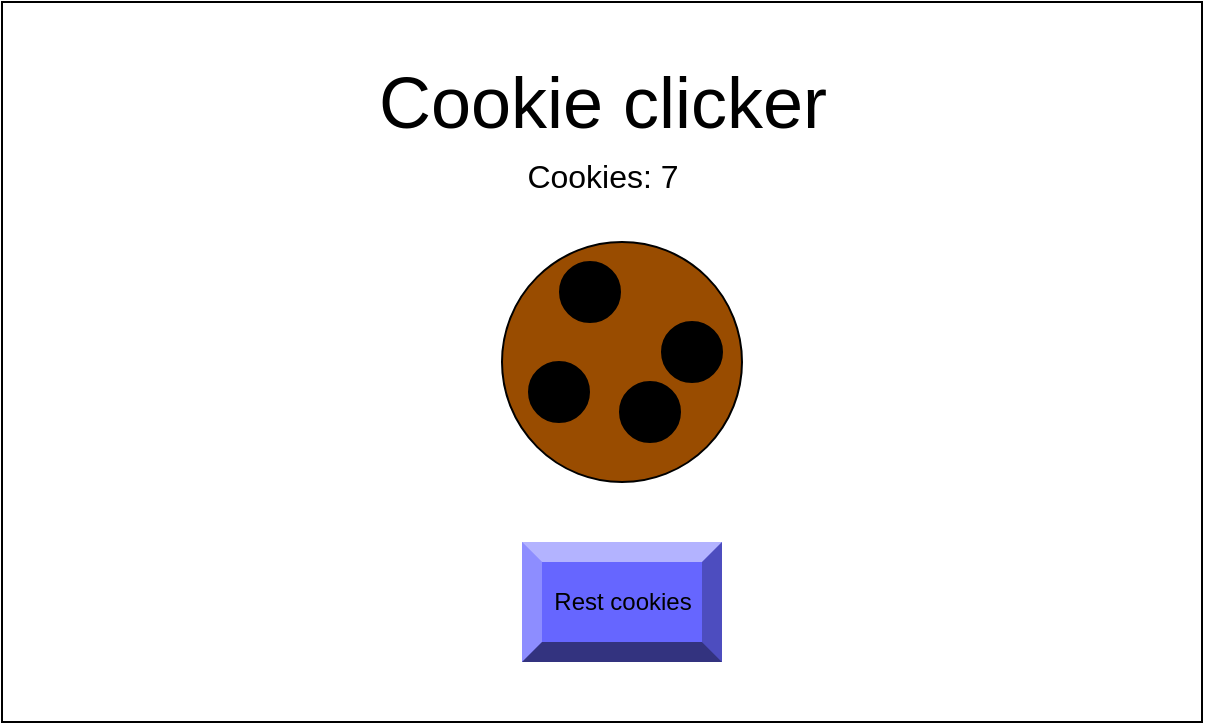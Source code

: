 <mxfile>
    <diagram id="hLKYGfaXL3Q-xC6W0wQX" name="Page-1">
        <mxGraphModel dx="912" dy="562" grid="1" gridSize="10" guides="1" tooltips="1" connect="1" arrows="1" fold="1" page="1" pageScale="1" pageWidth="827" pageHeight="1169" math="0" shadow="0">
            <root>
                <mxCell id="0"/>
                <mxCell id="1" parent="0"/>
                <mxCell id="2" value="&lt;font style=&quot;font-size: 36px&quot;&gt;Cookie clicker&lt;/font&gt;" style="text;html=1;align=center;verticalAlign=middle;resizable=0;points=[];autosize=1;strokeColor=none;fillColor=none;" vertex="1" parent="1">
                    <mxGeometry x="260" y="55" width="240" height="30" as="geometry"/>
                </mxCell>
                <mxCell id="3" value="" style="ellipse;whiteSpace=wrap;html=1;aspect=fixed;fontSize=36;strokeColor=#000000;fillColor=#994C00;" vertex="1" parent="1">
                    <mxGeometry x="330" y="140" width="120" height="120" as="geometry"/>
                </mxCell>
                <mxCell id="4" value="" style="ellipse;whiteSpace=wrap;html=1;aspect=fixed;fontSize=36;strokeColor=#000000;fillColor=#000000;" vertex="1" parent="1">
                    <mxGeometry x="359" y="150" width="30" height="30" as="geometry"/>
                </mxCell>
                <mxCell id="5" value="" style="ellipse;whiteSpace=wrap;html=1;aspect=fixed;fontSize=36;strokeColor=#000000;fillColor=#000000;" vertex="1" parent="1">
                    <mxGeometry x="410" y="180" width="30" height="30" as="geometry"/>
                </mxCell>
                <mxCell id="6" value="" style="ellipse;whiteSpace=wrap;html=1;aspect=fixed;fontSize=36;strokeColor=#000000;fillColor=#000000;" vertex="1" parent="1">
                    <mxGeometry x="389" y="210" width="30" height="30" as="geometry"/>
                </mxCell>
                <mxCell id="7" value="" style="ellipse;whiteSpace=wrap;html=1;aspect=fixed;fontSize=36;strokeColor=#000000;fillColor=#000000;" vertex="1" parent="1">
                    <mxGeometry x="343.5" y="200" width="30" height="30" as="geometry"/>
                </mxCell>
                <mxCell id="9" value="&lt;font size=&quot;3&quot;&gt;Cookies: 7&lt;/font&gt;" style="text;html=1;align=center;verticalAlign=middle;resizable=0;points=[];autosize=1;strokeColor=none;fillColor=none;fontSize=36;" vertex="1" parent="1">
                    <mxGeometry x="335" y="70" width="90" height="60" as="geometry"/>
                </mxCell>
                <mxCell id="11" value="&lt;font color=&quot;#000000&quot;&gt;Rest cookies&lt;/font&gt;" style="labelPosition=center;verticalLabelPosition=middle;align=center;html=1;shape=mxgraph.basic.shaded_button;dx=10;fillColor=#6666FF;strokeColor=none;fontSize=12;" vertex="1" parent="1">
                    <mxGeometry x="340" y="290" width="100" height="60" as="geometry"/>
                </mxCell>
                <mxCell id="12" value="" style="verticalLabelPosition=bottom;verticalAlign=top;html=1;shape=mxgraph.basic.rect;fillColor2=none;strokeWidth=1;size=20;indent=5;labelBackgroundColor=#3333FF;fontSize=12;fontColor=#000000;fillColor=none;strokeColor=#000000;" vertex="1" parent="1">
                    <mxGeometry x="80" y="20" width="600" height="360" as="geometry"/>
                </mxCell>
            </root>
        </mxGraphModel>
    </diagram>
</mxfile>